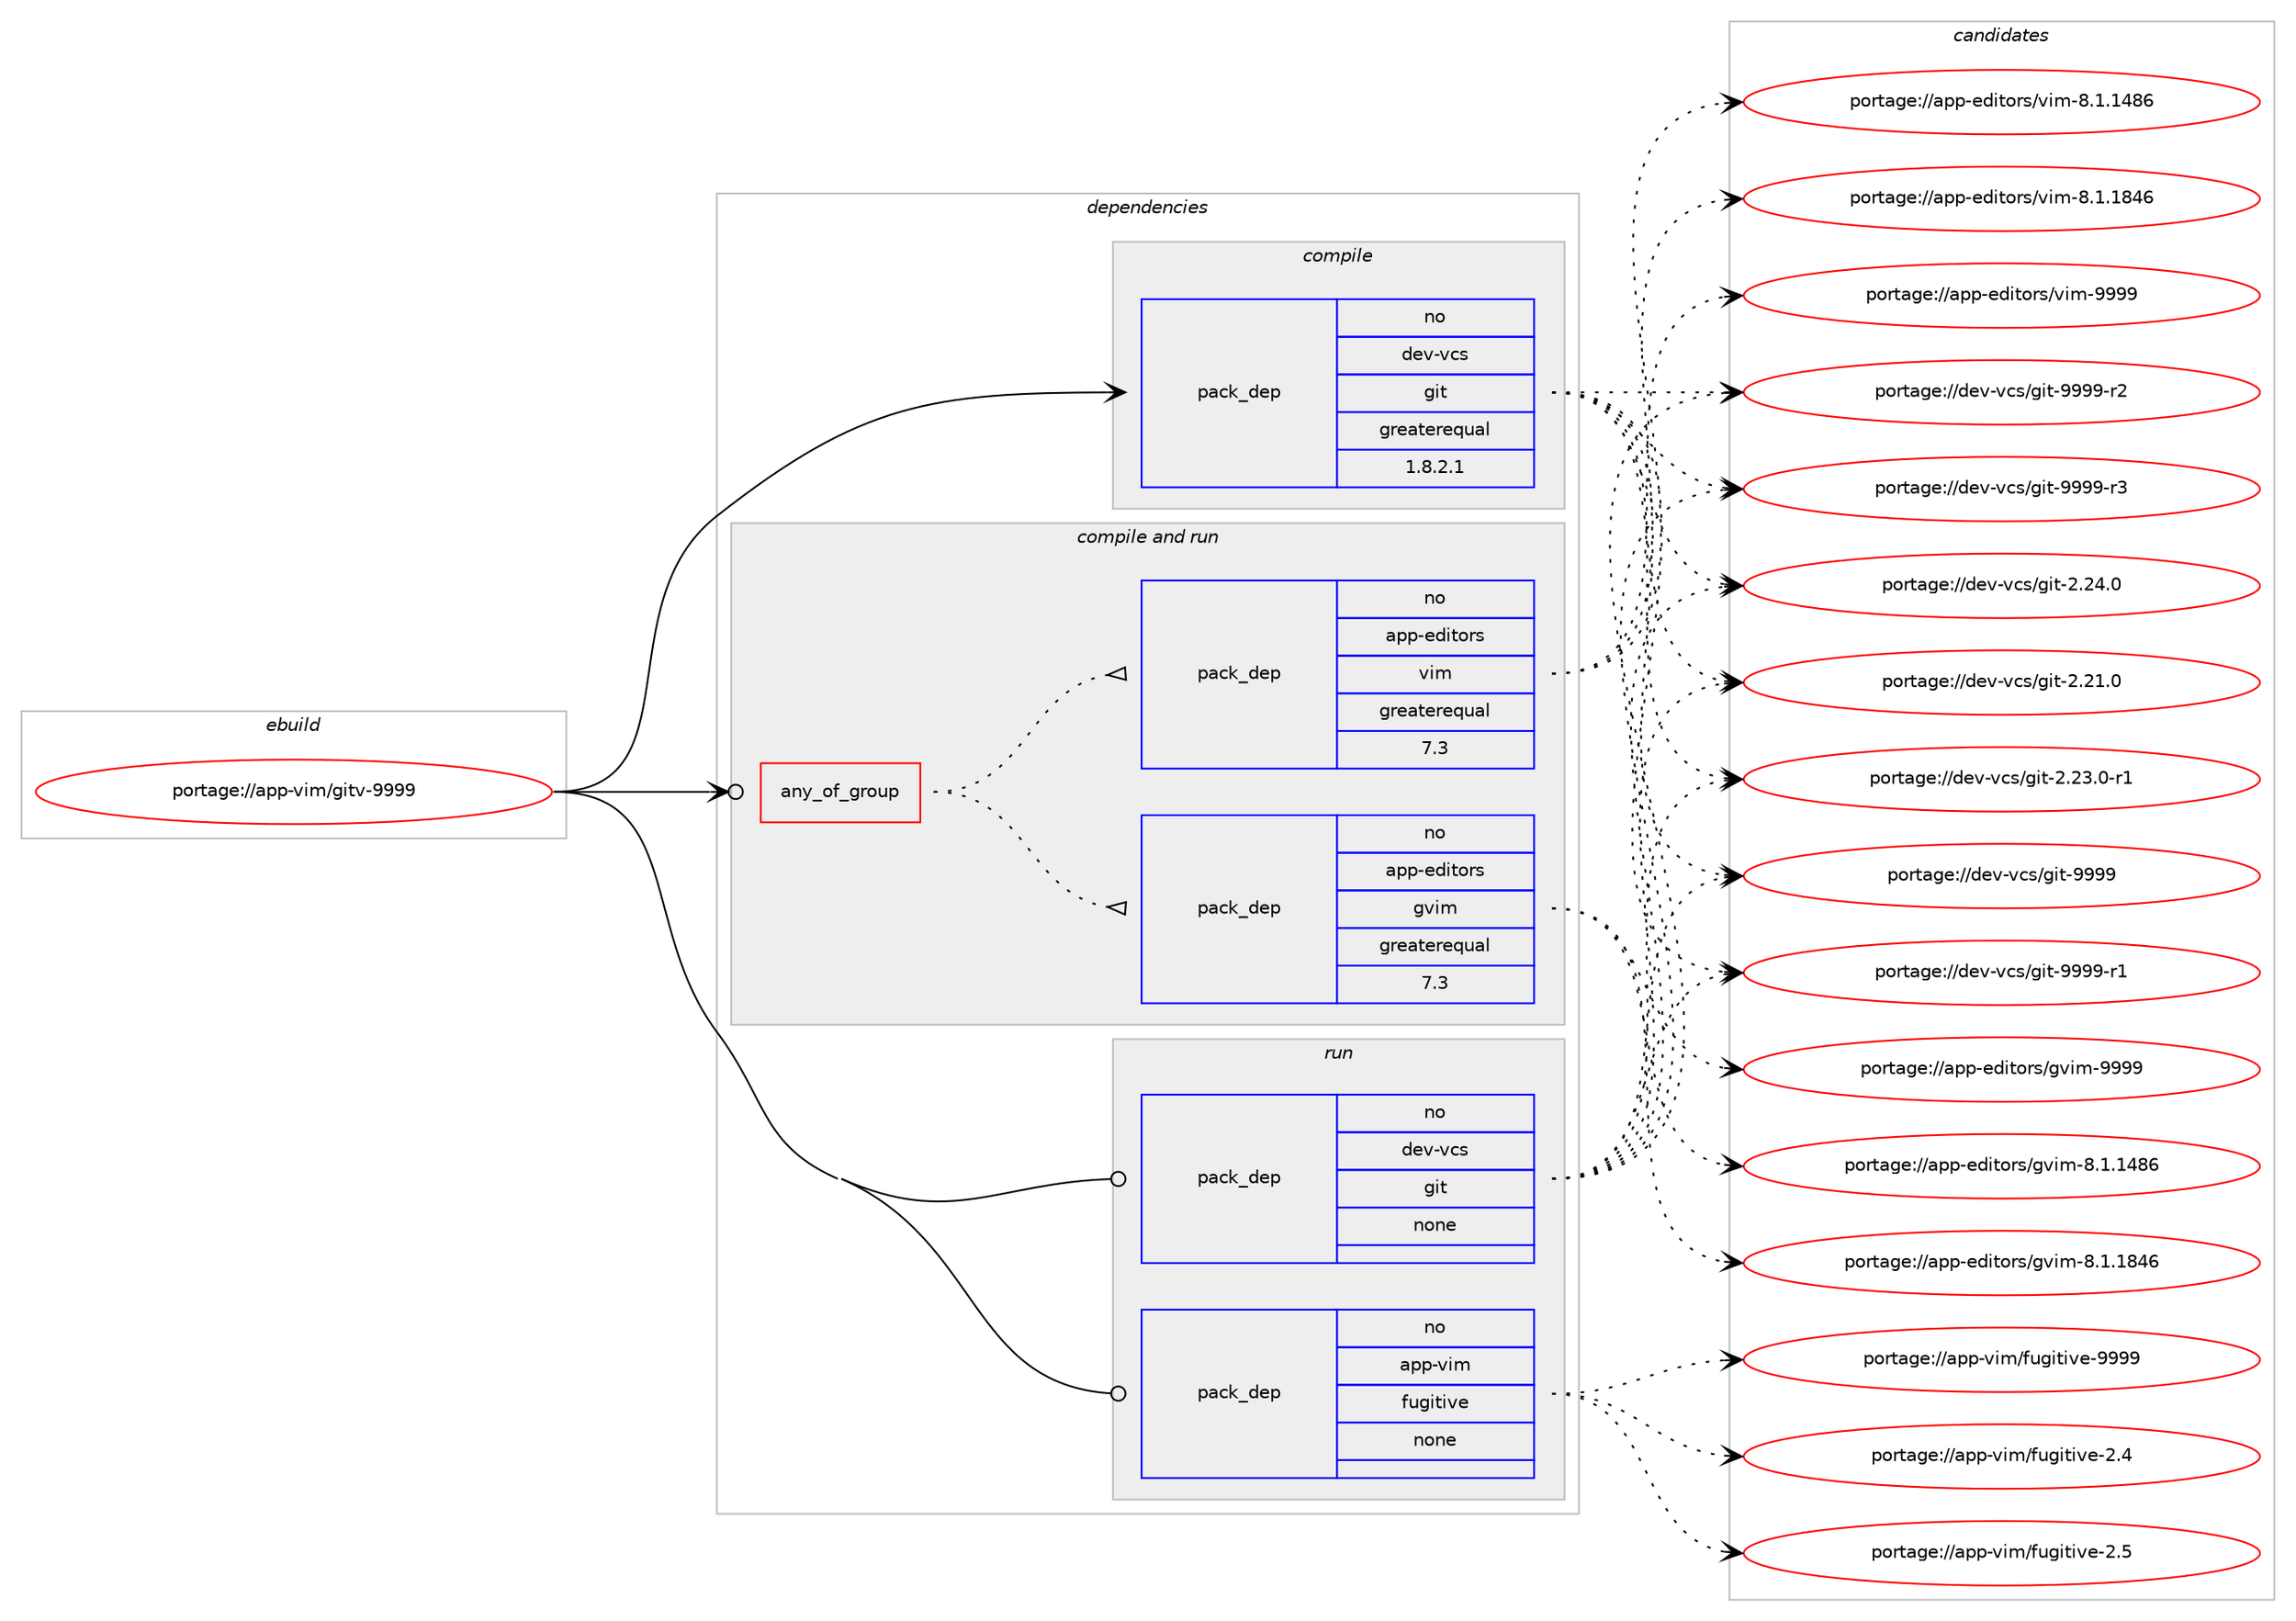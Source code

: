 digraph prolog {

# *************
# Graph options
# *************

newrank=true;
concentrate=true;
compound=true;
graph [rankdir=LR,fontname=Helvetica,fontsize=10,ranksep=1.5];#, ranksep=2.5, nodesep=0.2];
edge  [arrowhead=vee];
node  [fontname=Helvetica,fontsize=10];

# **********
# The ebuild
# **********

subgraph cluster_leftcol {
color=gray;
rank=same;
label=<<i>ebuild</i>>;
id [label="portage://app-vim/gitv-9999", color=red, width=4, href="../app-vim/gitv-9999.svg"];
}

# ****************
# The dependencies
# ****************

subgraph cluster_midcol {
color=gray;
label=<<i>dependencies</i>>;
subgraph cluster_compile {
fillcolor="#eeeeee";
style=filled;
label=<<i>compile</i>>;
subgraph pack36827 {
dependency49460 [label=<<TABLE BORDER="0" CELLBORDER="1" CELLSPACING="0" CELLPADDING="4" WIDTH="220"><TR><TD ROWSPAN="6" CELLPADDING="30">pack_dep</TD></TR><TR><TD WIDTH="110">no</TD></TR><TR><TD>dev-vcs</TD></TR><TR><TD>git</TD></TR><TR><TD>greaterequal</TD></TR><TR><TD>1.8.2.1</TD></TR></TABLE>>, shape=none, color=blue];
}
id:e -> dependency49460:w [weight=20,style="solid",arrowhead="vee"];
}
subgraph cluster_compileandrun {
fillcolor="#eeeeee";
style=filled;
label=<<i>compile and run</i>>;
subgraph any919 {
dependency49461 [label=<<TABLE BORDER="0" CELLBORDER="1" CELLSPACING="0" CELLPADDING="4"><TR><TD CELLPADDING="10">any_of_group</TD></TR></TABLE>>, shape=none, color=red];subgraph pack36828 {
dependency49462 [label=<<TABLE BORDER="0" CELLBORDER="1" CELLSPACING="0" CELLPADDING="4" WIDTH="220"><TR><TD ROWSPAN="6" CELLPADDING="30">pack_dep</TD></TR><TR><TD WIDTH="110">no</TD></TR><TR><TD>app-editors</TD></TR><TR><TD>vim</TD></TR><TR><TD>greaterequal</TD></TR><TR><TD>7.3</TD></TR></TABLE>>, shape=none, color=blue];
}
dependency49461:e -> dependency49462:w [weight=20,style="dotted",arrowhead="oinv"];
subgraph pack36829 {
dependency49463 [label=<<TABLE BORDER="0" CELLBORDER="1" CELLSPACING="0" CELLPADDING="4" WIDTH="220"><TR><TD ROWSPAN="6" CELLPADDING="30">pack_dep</TD></TR><TR><TD WIDTH="110">no</TD></TR><TR><TD>app-editors</TD></TR><TR><TD>gvim</TD></TR><TR><TD>greaterequal</TD></TR><TR><TD>7.3</TD></TR></TABLE>>, shape=none, color=blue];
}
dependency49461:e -> dependency49463:w [weight=20,style="dotted",arrowhead="oinv"];
}
id:e -> dependency49461:w [weight=20,style="solid",arrowhead="odotvee"];
}
subgraph cluster_run {
fillcolor="#eeeeee";
style=filled;
label=<<i>run</i>>;
subgraph pack36830 {
dependency49464 [label=<<TABLE BORDER="0" CELLBORDER="1" CELLSPACING="0" CELLPADDING="4" WIDTH="220"><TR><TD ROWSPAN="6" CELLPADDING="30">pack_dep</TD></TR><TR><TD WIDTH="110">no</TD></TR><TR><TD>app-vim</TD></TR><TR><TD>fugitive</TD></TR><TR><TD>none</TD></TR><TR><TD></TD></TR></TABLE>>, shape=none, color=blue];
}
id:e -> dependency49464:w [weight=20,style="solid",arrowhead="odot"];
subgraph pack36831 {
dependency49465 [label=<<TABLE BORDER="0" CELLBORDER="1" CELLSPACING="0" CELLPADDING="4" WIDTH="220"><TR><TD ROWSPAN="6" CELLPADDING="30">pack_dep</TD></TR><TR><TD WIDTH="110">no</TD></TR><TR><TD>dev-vcs</TD></TR><TR><TD>git</TD></TR><TR><TD>none</TD></TR><TR><TD></TD></TR></TABLE>>, shape=none, color=blue];
}
id:e -> dependency49465:w [weight=20,style="solid",arrowhead="odot"];
}
}

# **************
# The candidates
# **************

subgraph cluster_choices {
rank=same;
color=gray;
label=<<i>candidates</i>>;

subgraph choice36827 {
color=black;
nodesep=1;
choiceportage10010111845118991154710310511645504650494648 [label="portage://dev-vcs/git-2.21.0", color=red, width=4,href="../dev-vcs/git-2.21.0.svg"];
choiceportage100101118451189911547103105116455046505146484511449 [label="portage://dev-vcs/git-2.23.0-r1", color=red, width=4,href="../dev-vcs/git-2.23.0-r1.svg"];
choiceportage10010111845118991154710310511645504650524648 [label="portage://dev-vcs/git-2.24.0", color=red, width=4,href="../dev-vcs/git-2.24.0.svg"];
choiceportage1001011184511899115471031051164557575757 [label="portage://dev-vcs/git-9999", color=red, width=4,href="../dev-vcs/git-9999.svg"];
choiceportage10010111845118991154710310511645575757574511449 [label="portage://dev-vcs/git-9999-r1", color=red, width=4,href="../dev-vcs/git-9999-r1.svg"];
choiceportage10010111845118991154710310511645575757574511450 [label="portage://dev-vcs/git-9999-r2", color=red, width=4,href="../dev-vcs/git-9999-r2.svg"];
choiceportage10010111845118991154710310511645575757574511451 [label="portage://dev-vcs/git-9999-r3", color=red, width=4,href="../dev-vcs/git-9999-r3.svg"];
dependency49460:e -> choiceportage10010111845118991154710310511645504650494648:w [style=dotted,weight="100"];
dependency49460:e -> choiceportage100101118451189911547103105116455046505146484511449:w [style=dotted,weight="100"];
dependency49460:e -> choiceportage10010111845118991154710310511645504650524648:w [style=dotted,weight="100"];
dependency49460:e -> choiceportage1001011184511899115471031051164557575757:w [style=dotted,weight="100"];
dependency49460:e -> choiceportage10010111845118991154710310511645575757574511449:w [style=dotted,weight="100"];
dependency49460:e -> choiceportage10010111845118991154710310511645575757574511450:w [style=dotted,weight="100"];
dependency49460:e -> choiceportage10010111845118991154710310511645575757574511451:w [style=dotted,weight="100"];
}
subgraph choice36828 {
color=black;
nodesep=1;
choiceportage971121124510110010511611111411547118105109455646494649525654 [label="portage://app-editors/vim-8.1.1486", color=red, width=4,href="../app-editors/vim-8.1.1486.svg"];
choiceportage971121124510110010511611111411547118105109455646494649565254 [label="portage://app-editors/vim-8.1.1846", color=red, width=4,href="../app-editors/vim-8.1.1846.svg"];
choiceportage9711211245101100105116111114115471181051094557575757 [label="portage://app-editors/vim-9999", color=red, width=4,href="../app-editors/vim-9999.svg"];
dependency49462:e -> choiceportage971121124510110010511611111411547118105109455646494649525654:w [style=dotted,weight="100"];
dependency49462:e -> choiceportage971121124510110010511611111411547118105109455646494649565254:w [style=dotted,weight="100"];
dependency49462:e -> choiceportage9711211245101100105116111114115471181051094557575757:w [style=dotted,weight="100"];
}
subgraph choice36829 {
color=black;
nodesep=1;
choiceportage971121124510110010511611111411547103118105109455646494649525654 [label="portage://app-editors/gvim-8.1.1486", color=red, width=4,href="../app-editors/gvim-8.1.1486.svg"];
choiceportage971121124510110010511611111411547103118105109455646494649565254 [label="portage://app-editors/gvim-8.1.1846", color=red, width=4,href="../app-editors/gvim-8.1.1846.svg"];
choiceportage9711211245101100105116111114115471031181051094557575757 [label="portage://app-editors/gvim-9999", color=red, width=4,href="../app-editors/gvim-9999.svg"];
dependency49463:e -> choiceportage971121124510110010511611111411547103118105109455646494649525654:w [style=dotted,weight="100"];
dependency49463:e -> choiceportage971121124510110010511611111411547103118105109455646494649565254:w [style=dotted,weight="100"];
dependency49463:e -> choiceportage9711211245101100105116111114115471031181051094557575757:w [style=dotted,weight="100"];
}
subgraph choice36830 {
color=black;
nodesep=1;
choiceportage97112112451181051094710211710310511610511810145504652 [label="portage://app-vim/fugitive-2.4", color=red, width=4,href="../app-vim/fugitive-2.4.svg"];
choiceportage97112112451181051094710211710310511610511810145504653 [label="portage://app-vim/fugitive-2.5", color=red, width=4,href="../app-vim/fugitive-2.5.svg"];
choiceportage9711211245118105109471021171031051161051181014557575757 [label="portage://app-vim/fugitive-9999", color=red, width=4,href="../app-vim/fugitive-9999.svg"];
dependency49464:e -> choiceportage97112112451181051094710211710310511610511810145504652:w [style=dotted,weight="100"];
dependency49464:e -> choiceportage97112112451181051094710211710310511610511810145504653:w [style=dotted,weight="100"];
dependency49464:e -> choiceportage9711211245118105109471021171031051161051181014557575757:w [style=dotted,weight="100"];
}
subgraph choice36831 {
color=black;
nodesep=1;
choiceportage10010111845118991154710310511645504650494648 [label="portage://dev-vcs/git-2.21.0", color=red, width=4,href="../dev-vcs/git-2.21.0.svg"];
choiceportage100101118451189911547103105116455046505146484511449 [label="portage://dev-vcs/git-2.23.0-r1", color=red, width=4,href="../dev-vcs/git-2.23.0-r1.svg"];
choiceportage10010111845118991154710310511645504650524648 [label="portage://dev-vcs/git-2.24.0", color=red, width=4,href="../dev-vcs/git-2.24.0.svg"];
choiceportage1001011184511899115471031051164557575757 [label="portage://dev-vcs/git-9999", color=red, width=4,href="../dev-vcs/git-9999.svg"];
choiceportage10010111845118991154710310511645575757574511449 [label="portage://dev-vcs/git-9999-r1", color=red, width=4,href="../dev-vcs/git-9999-r1.svg"];
choiceportage10010111845118991154710310511645575757574511450 [label="portage://dev-vcs/git-9999-r2", color=red, width=4,href="../dev-vcs/git-9999-r2.svg"];
choiceportage10010111845118991154710310511645575757574511451 [label="portage://dev-vcs/git-9999-r3", color=red, width=4,href="../dev-vcs/git-9999-r3.svg"];
dependency49465:e -> choiceportage10010111845118991154710310511645504650494648:w [style=dotted,weight="100"];
dependency49465:e -> choiceportage100101118451189911547103105116455046505146484511449:w [style=dotted,weight="100"];
dependency49465:e -> choiceportage10010111845118991154710310511645504650524648:w [style=dotted,weight="100"];
dependency49465:e -> choiceportage1001011184511899115471031051164557575757:w [style=dotted,weight="100"];
dependency49465:e -> choiceportage10010111845118991154710310511645575757574511449:w [style=dotted,weight="100"];
dependency49465:e -> choiceportage10010111845118991154710310511645575757574511450:w [style=dotted,weight="100"];
dependency49465:e -> choiceportage10010111845118991154710310511645575757574511451:w [style=dotted,weight="100"];
}
}

}
